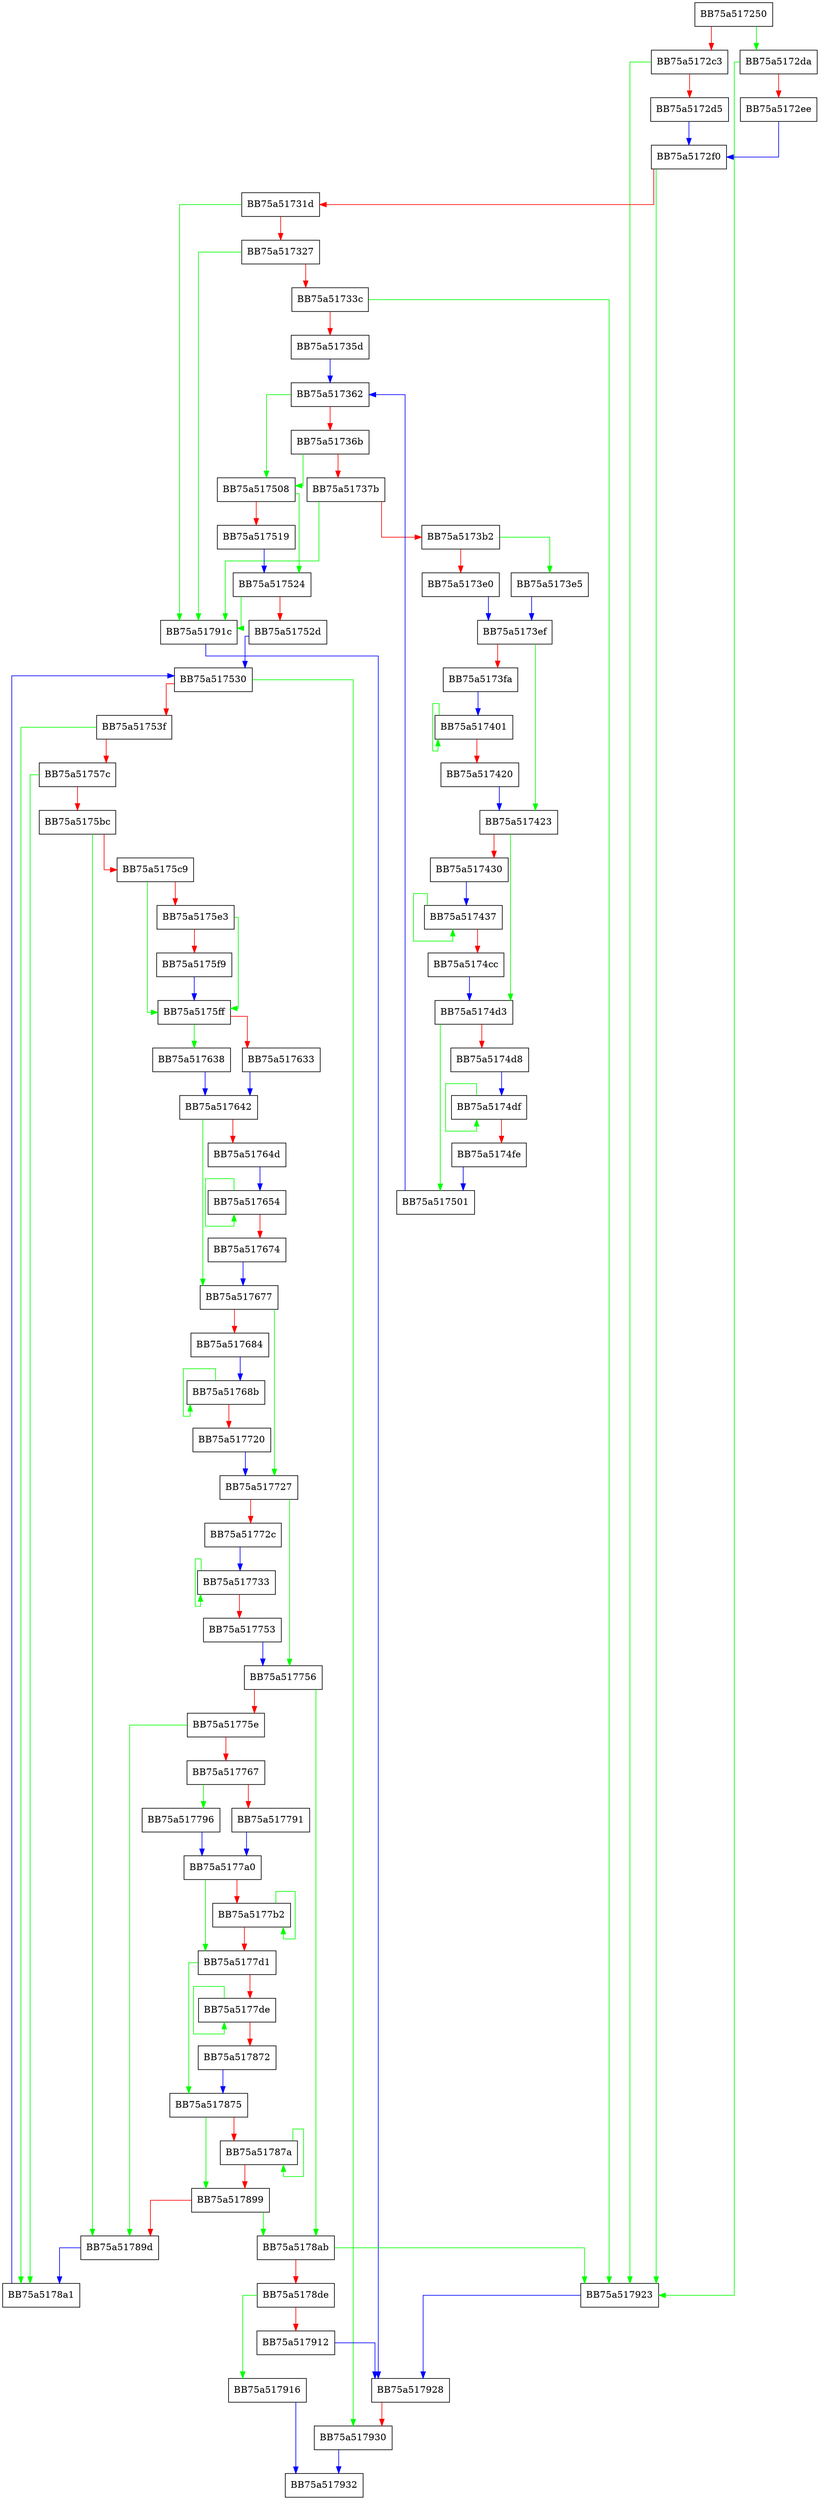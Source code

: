 digraph NetEmuAPI_GetManifestResourceStream {
  node [shape="box"];
  graph [splines=ortho];
  BB75a517250 -> BB75a5172da [color="green"];
  BB75a517250 -> BB75a5172c3 [color="red"];
  BB75a5172c3 -> BB75a517923 [color="green"];
  BB75a5172c3 -> BB75a5172d5 [color="red"];
  BB75a5172d5 -> BB75a5172f0 [color="blue"];
  BB75a5172da -> BB75a517923 [color="green"];
  BB75a5172da -> BB75a5172ee [color="red"];
  BB75a5172ee -> BB75a5172f0 [color="blue"];
  BB75a5172f0 -> BB75a517923 [color="green"];
  BB75a5172f0 -> BB75a51731d [color="red"];
  BB75a51731d -> BB75a51791c [color="green"];
  BB75a51731d -> BB75a517327 [color="red"];
  BB75a517327 -> BB75a51791c [color="green"];
  BB75a517327 -> BB75a51733c [color="red"];
  BB75a51733c -> BB75a517923 [color="green"];
  BB75a51733c -> BB75a51735d [color="red"];
  BB75a51735d -> BB75a517362 [color="blue"];
  BB75a517362 -> BB75a517508 [color="green"];
  BB75a517362 -> BB75a51736b [color="red"];
  BB75a51736b -> BB75a517508 [color="green"];
  BB75a51736b -> BB75a51737b [color="red"];
  BB75a51737b -> BB75a51791c [color="green"];
  BB75a51737b -> BB75a5173b2 [color="red"];
  BB75a5173b2 -> BB75a5173e5 [color="green"];
  BB75a5173b2 -> BB75a5173e0 [color="red"];
  BB75a5173e0 -> BB75a5173ef [color="blue"];
  BB75a5173e5 -> BB75a5173ef [color="blue"];
  BB75a5173ef -> BB75a517423 [color="green"];
  BB75a5173ef -> BB75a5173fa [color="red"];
  BB75a5173fa -> BB75a517401 [color="blue"];
  BB75a517401 -> BB75a517401 [color="green"];
  BB75a517401 -> BB75a517420 [color="red"];
  BB75a517420 -> BB75a517423 [color="blue"];
  BB75a517423 -> BB75a5174d3 [color="green"];
  BB75a517423 -> BB75a517430 [color="red"];
  BB75a517430 -> BB75a517437 [color="blue"];
  BB75a517437 -> BB75a517437 [color="green"];
  BB75a517437 -> BB75a5174cc [color="red"];
  BB75a5174cc -> BB75a5174d3 [color="blue"];
  BB75a5174d3 -> BB75a517501 [color="green"];
  BB75a5174d3 -> BB75a5174d8 [color="red"];
  BB75a5174d8 -> BB75a5174df [color="blue"];
  BB75a5174df -> BB75a5174df [color="green"];
  BB75a5174df -> BB75a5174fe [color="red"];
  BB75a5174fe -> BB75a517501 [color="blue"];
  BB75a517501 -> BB75a517362 [color="blue"];
  BB75a517508 -> BB75a517524 [color="green"];
  BB75a517508 -> BB75a517519 [color="red"];
  BB75a517519 -> BB75a517524 [color="blue"];
  BB75a517524 -> BB75a51791c [color="green"];
  BB75a517524 -> BB75a51752d [color="red"];
  BB75a51752d -> BB75a517530 [color="blue"];
  BB75a517530 -> BB75a517930 [color="green"];
  BB75a517530 -> BB75a51753f [color="red"];
  BB75a51753f -> BB75a5178a1 [color="green"];
  BB75a51753f -> BB75a51757c [color="red"];
  BB75a51757c -> BB75a5178a1 [color="green"];
  BB75a51757c -> BB75a5175bc [color="red"];
  BB75a5175bc -> BB75a51789d [color="green"];
  BB75a5175bc -> BB75a5175c9 [color="red"];
  BB75a5175c9 -> BB75a5175ff [color="green"];
  BB75a5175c9 -> BB75a5175e3 [color="red"];
  BB75a5175e3 -> BB75a5175ff [color="green"];
  BB75a5175e3 -> BB75a5175f9 [color="red"];
  BB75a5175f9 -> BB75a5175ff [color="blue"];
  BB75a5175ff -> BB75a517638 [color="green"];
  BB75a5175ff -> BB75a517633 [color="red"];
  BB75a517633 -> BB75a517642 [color="blue"];
  BB75a517638 -> BB75a517642 [color="blue"];
  BB75a517642 -> BB75a517677 [color="green"];
  BB75a517642 -> BB75a51764d [color="red"];
  BB75a51764d -> BB75a517654 [color="blue"];
  BB75a517654 -> BB75a517654 [color="green"];
  BB75a517654 -> BB75a517674 [color="red"];
  BB75a517674 -> BB75a517677 [color="blue"];
  BB75a517677 -> BB75a517727 [color="green"];
  BB75a517677 -> BB75a517684 [color="red"];
  BB75a517684 -> BB75a51768b [color="blue"];
  BB75a51768b -> BB75a51768b [color="green"];
  BB75a51768b -> BB75a517720 [color="red"];
  BB75a517720 -> BB75a517727 [color="blue"];
  BB75a517727 -> BB75a517756 [color="green"];
  BB75a517727 -> BB75a51772c [color="red"];
  BB75a51772c -> BB75a517733 [color="blue"];
  BB75a517733 -> BB75a517733 [color="green"];
  BB75a517733 -> BB75a517753 [color="red"];
  BB75a517753 -> BB75a517756 [color="blue"];
  BB75a517756 -> BB75a5178ab [color="green"];
  BB75a517756 -> BB75a51775e [color="red"];
  BB75a51775e -> BB75a51789d [color="green"];
  BB75a51775e -> BB75a517767 [color="red"];
  BB75a517767 -> BB75a517796 [color="green"];
  BB75a517767 -> BB75a517791 [color="red"];
  BB75a517791 -> BB75a5177a0 [color="blue"];
  BB75a517796 -> BB75a5177a0 [color="blue"];
  BB75a5177a0 -> BB75a5177d1 [color="green"];
  BB75a5177a0 -> BB75a5177b2 [color="red"];
  BB75a5177b2 -> BB75a5177b2 [color="green"];
  BB75a5177b2 -> BB75a5177d1 [color="red"];
  BB75a5177d1 -> BB75a517875 [color="green"];
  BB75a5177d1 -> BB75a5177de [color="red"];
  BB75a5177de -> BB75a5177de [color="green"];
  BB75a5177de -> BB75a517872 [color="red"];
  BB75a517872 -> BB75a517875 [color="blue"];
  BB75a517875 -> BB75a517899 [color="green"];
  BB75a517875 -> BB75a51787a [color="red"];
  BB75a51787a -> BB75a51787a [color="green"];
  BB75a51787a -> BB75a517899 [color="red"];
  BB75a517899 -> BB75a5178ab [color="green"];
  BB75a517899 -> BB75a51789d [color="red"];
  BB75a51789d -> BB75a5178a1 [color="blue"];
  BB75a5178a1 -> BB75a517530 [color="blue"];
  BB75a5178ab -> BB75a517923 [color="green"];
  BB75a5178ab -> BB75a5178de [color="red"];
  BB75a5178de -> BB75a517916 [color="green"];
  BB75a5178de -> BB75a517912 [color="red"];
  BB75a517912 -> BB75a517928 [color="blue"];
  BB75a517916 -> BB75a517932 [color="blue"];
  BB75a51791c -> BB75a517928 [color="blue"];
  BB75a517923 -> BB75a517928 [color="blue"];
  BB75a517928 -> BB75a517930 [color="red"];
  BB75a517930 -> BB75a517932 [color="blue"];
}